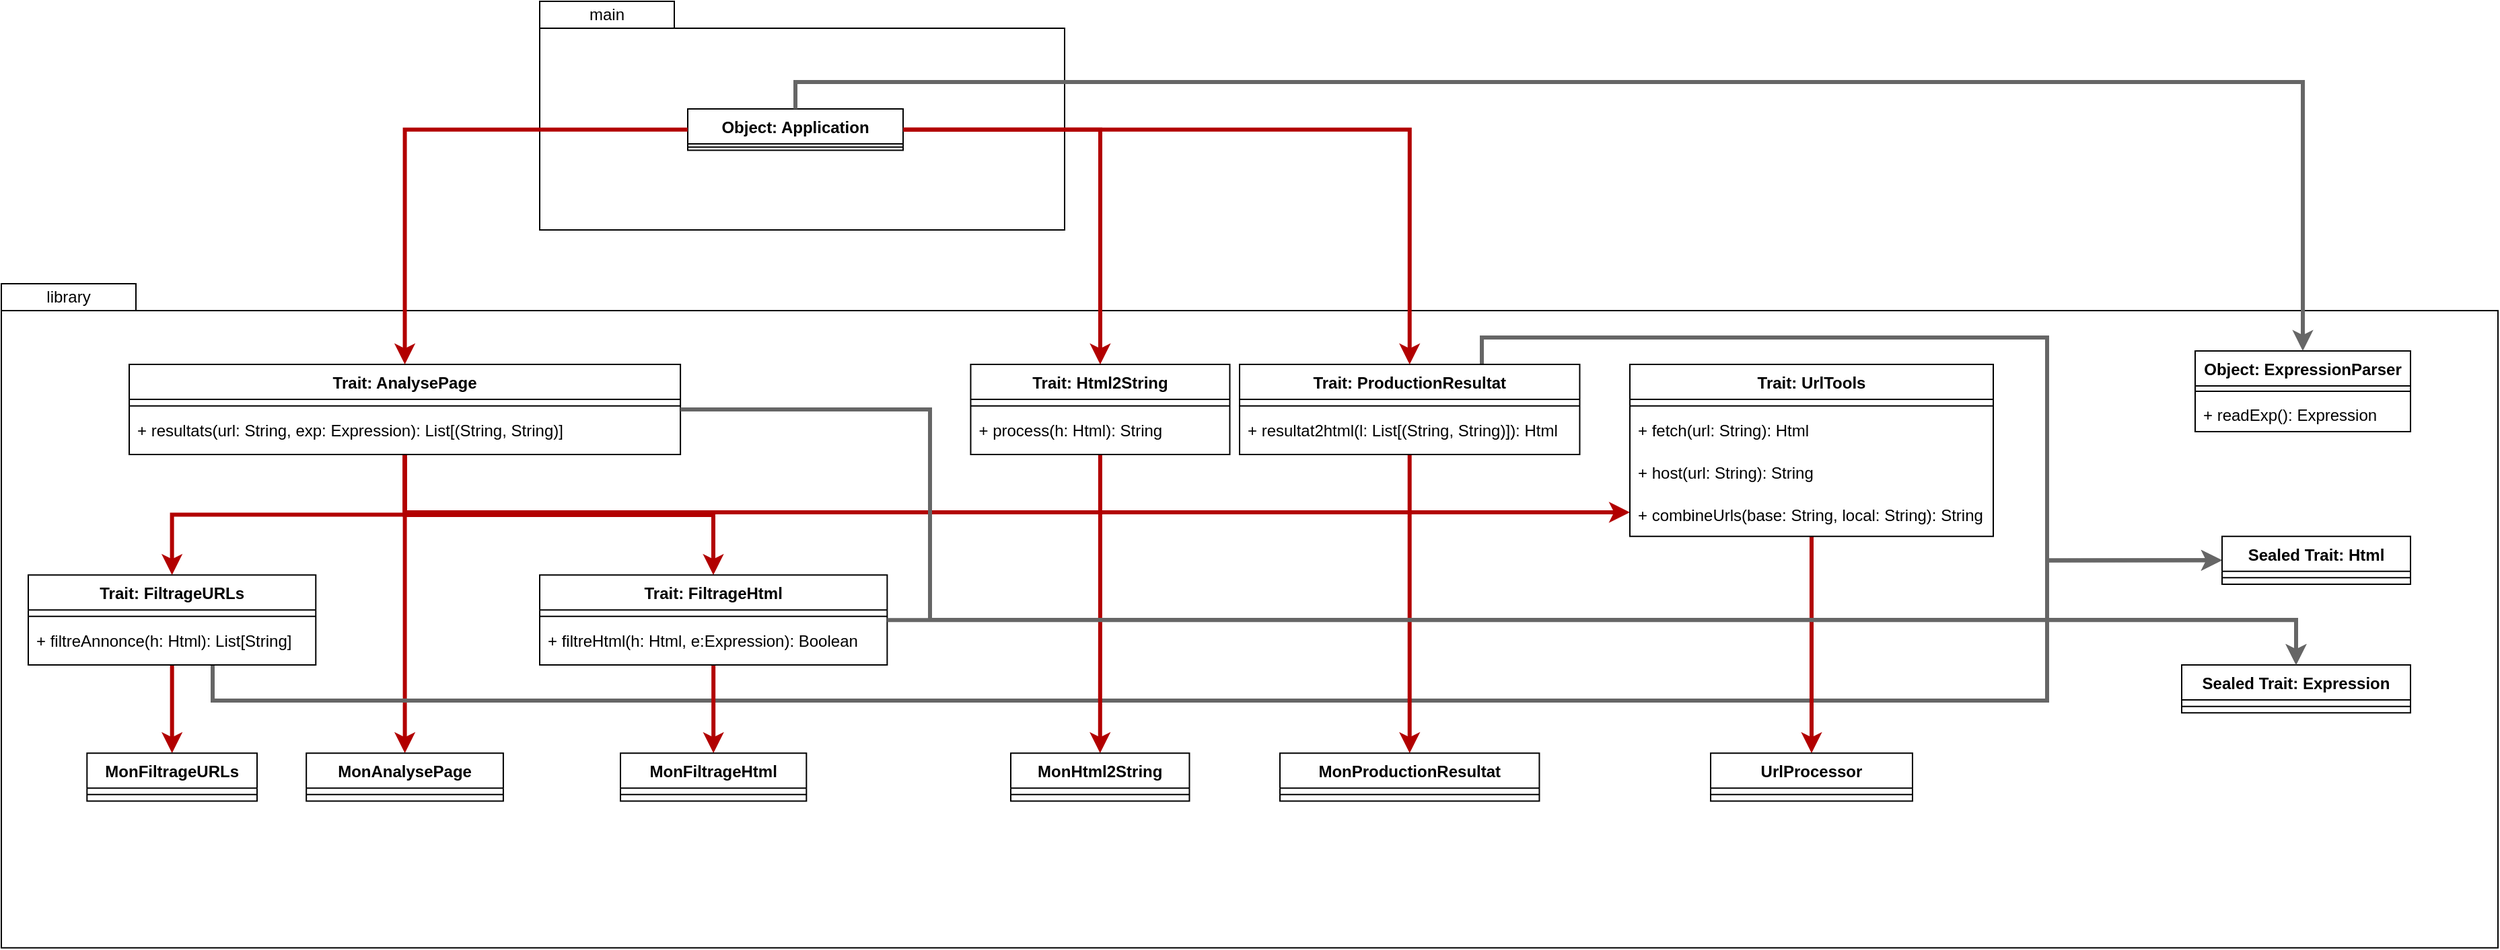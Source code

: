 <mxfile version="14.2.9" type="device"><diagram id="sOLPWR3WhxsB5-aRd6NX" name="Page-1"><mxGraphModel dx="2426" dy="1254" grid="1" gridSize="10" guides="1" tooltips="1" connect="1" arrows="1" fold="1" page="1" pageScale="1" pageWidth="827" pageHeight="1169" math="0" shadow="0"><root><mxCell id="0"/><mxCell id="1" parent="0"/><mxCell id="TwB31-S77OaOkuajXOIZ-31" value="" style="group;rounded=0;aspect=fixed;direction=west;" parent="1" vertex="1" connectable="0"><mxGeometry x="820.0" y="210" width="1855" height="493.88" as="geometry"/></mxCell><mxCell id="TwB31-S77OaOkuajXOIZ-29" value="" style="shape=folder;fontStyle=1;spacingTop=10;tabWidth=100;tabHeight=20;tabPosition=left;html=1;" parent="TwB31-S77OaOkuajXOIZ-31" vertex="1"><mxGeometry width="1855.0" height="493.88" as="geometry"/></mxCell><mxCell id="TwB31-S77OaOkuajXOIZ-30" value="library" style="text;html=1;strokeColor=none;fillColor=none;align=center;verticalAlign=middle;whiteSpace=wrap;rounded=0;" parent="TwB31-S77OaOkuajXOIZ-31" vertex="1"><mxGeometry width="100" height="20" as="geometry"/></mxCell><mxCell id="TwB31-S77OaOkuajXOIZ-41" style="edgeStyle=orthogonalEdgeStyle;rounded=0;orthogonalLoop=1;jettySize=auto;html=1;strokeWidth=3;fillColor=#e51400;strokeColor=#B20000;" parent="TwB31-S77OaOkuajXOIZ-31" source="TwB31-S77OaOkuajXOIZ-3" target="TwB31-S77OaOkuajXOIZ-15" edge="1"><mxGeometry relative="1" as="geometry"/></mxCell><mxCell id="TwB31-S77OaOkuajXOIZ-42" style="edgeStyle=orthogonalEdgeStyle;rounded=0;orthogonalLoop=1;jettySize=auto;html=1;strokeWidth=3;fillColor=#e51400;strokeColor=#B20000;" parent="TwB31-S77OaOkuajXOIZ-31" source="TwB31-S77OaOkuajXOIZ-3" target="TwB31-S77OaOkuajXOIZ-18" edge="1"><mxGeometry relative="1" as="geometry"><Array as="points"><mxPoint x="300" y="172"/><mxPoint x="529" y="172"/></Array></mxGeometry></mxCell><mxCell id="TwB31-S77OaOkuajXOIZ-124" style="edgeStyle=orthogonalEdgeStyle;rounded=0;orthogonalLoop=1;jettySize=auto;html=1;strokeWidth=3;fillColor=#e51400;strokeColor=#B20000;" parent="TwB31-S77OaOkuajXOIZ-31" source="TwB31-S77OaOkuajXOIZ-3" target="TwB31-S77OaOkuajXOIZ-111" edge="1"><mxGeometry relative="1" as="geometry"><Array as="points"><mxPoint x="300" y="170"/></Array></mxGeometry></mxCell><mxCell id="AXchw6lDOXlkkCk6i7Yn-55" style="edgeStyle=orthogonalEdgeStyle;rounded=0;orthogonalLoop=1;jettySize=auto;html=1;entryX=0.5;entryY=0;entryDx=0;entryDy=0;strokeWidth=3;fillColor=#e51400;strokeColor=#B20000;" edge="1" parent="TwB31-S77OaOkuajXOIZ-31" source="TwB31-S77OaOkuajXOIZ-3" target="AXchw6lDOXlkkCk6i7Yn-53"><mxGeometry relative="1" as="geometry"><Array as="points"><mxPoint x="300" y="349"/></Array></mxGeometry></mxCell><mxCell id="TwB31-S77OaOkuajXOIZ-3" value="Trait: AnalysePage" style="swimlane;fontStyle=1;align=center;verticalAlign=top;childLayout=stackLayout;horizontal=1;startSize=26;horizontalStack=0;resizeParent=1;resizeParentMax=0;resizeLast=0;collapsible=1;marginBottom=0;" parent="TwB31-S77OaOkuajXOIZ-31" vertex="1"><mxGeometry x="95.0" y="59.995" width="409.545" height="66.956" as="geometry"/></mxCell><mxCell id="TwB31-S77OaOkuajXOIZ-5" value="" style="line;strokeWidth=1;fillColor=none;align=left;verticalAlign=middle;spacingTop=-1;spacingLeft=3;spacingRight=3;rotatable=0;labelPosition=right;points=[];portConstraint=eastwest;" parent="TwB31-S77OaOkuajXOIZ-3" vertex="1"><mxGeometry y="26" width="409.545" height="9.637" as="geometry"/></mxCell><mxCell id="TwB31-S77OaOkuajXOIZ-6" value="+ resultats(url: String, exp: Expression): List[(String, String)]" style="text;strokeColor=none;fillColor=none;align=left;verticalAlign=top;spacingLeft=4;spacingRight=4;overflow=hidden;rotatable=0;points=[[0,0.5],[1,0.5]];portConstraint=eastwest;" parent="TwB31-S77OaOkuajXOIZ-3" vertex="1"><mxGeometry y="35.637" width="409.545" height="31.319" as="geometry"/></mxCell><mxCell id="TwB31-S77OaOkuajXOIZ-47" style="edgeStyle=orthogonalEdgeStyle;rounded=0;orthogonalLoop=1;jettySize=auto;html=1;entryX=0.5;entryY=0;entryDx=0;entryDy=0;strokeWidth=3;fillColor=#e51400;strokeColor=#B20000;" parent="TwB31-S77OaOkuajXOIZ-31" source="TwB31-S77OaOkuajXOIZ-15" target="TwB31-S77OaOkuajXOIZ-43" edge="1"><mxGeometry relative="1" as="geometry"/></mxCell><mxCell id="TwB31-S77OaOkuajXOIZ-121" style="edgeStyle=orthogonalEdgeStyle;rounded=0;orthogonalLoop=1;jettySize=auto;html=1;entryX=0;entryY=0.5;entryDx=0;entryDy=0;strokeWidth=3;fillColor=#f5f5f5;strokeColor=#666666;" parent="TwB31-S77OaOkuajXOIZ-31" source="TwB31-S77OaOkuajXOIZ-15" target="TwB31-S77OaOkuajXOIZ-109" edge="1"><mxGeometry relative="1" as="geometry"><Array as="points"><mxPoint x="157" y="310"/><mxPoint x="1520" y="310"/><mxPoint x="1520" y="206"/></Array></mxGeometry></mxCell><mxCell id="TwB31-S77OaOkuajXOIZ-15" value="Trait: FiltrageURLs" style="swimlane;fontStyle=1;align=center;verticalAlign=top;childLayout=stackLayout;horizontal=1;startSize=26;horizontalStack=0;resizeParent=1;resizeParentMax=0;resizeLast=0;collapsible=1;marginBottom=0;" parent="TwB31-S77OaOkuajXOIZ-31" vertex="1"><mxGeometry x="20" y="216.59" width="213.64" height="66.956" as="geometry"/></mxCell><mxCell id="TwB31-S77OaOkuajXOIZ-16" value="" style="line;strokeWidth=1;fillColor=none;align=left;verticalAlign=middle;spacingTop=-1;spacingLeft=3;spacingRight=3;rotatable=0;labelPosition=right;points=[];portConstraint=eastwest;" parent="TwB31-S77OaOkuajXOIZ-15" vertex="1"><mxGeometry y="26" width="213.64" height="9.637" as="geometry"/></mxCell><mxCell id="TwB31-S77OaOkuajXOIZ-17" value="+ filtreAnnonce(h: Html): List[String]" style="text;strokeColor=none;fillColor=none;align=left;verticalAlign=top;spacingLeft=4;spacingRight=4;overflow=hidden;rotatable=0;points=[[0,0.5],[1,0.5]];portConstraint=eastwest;" parent="TwB31-S77OaOkuajXOIZ-15" vertex="1"><mxGeometry y="35.637" width="213.64" height="31.319" as="geometry"/></mxCell><mxCell id="TwB31-S77OaOkuajXOIZ-50" style="edgeStyle=orthogonalEdgeStyle;rounded=0;orthogonalLoop=1;jettySize=auto;html=1;entryX=0.5;entryY=0;entryDx=0;entryDy=0;strokeWidth=3;fillColor=#e51400;strokeColor=#B20000;" parent="TwB31-S77OaOkuajXOIZ-31" source="TwB31-S77OaOkuajXOIZ-18" target="TwB31-S77OaOkuajXOIZ-48" edge="1"><mxGeometry relative="1" as="geometry"/></mxCell><mxCell id="TwB31-S77OaOkuajXOIZ-18" value="Trait: FiltrageHtml" style="swimlane;fontStyle=1;align=center;verticalAlign=top;childLayout=stackLayout;horizontal=1;startSize=26;horizontalStack=0;resizeParent=1;resizeParentMax=0;resizeLast=0;collapsible=1;marginBottom=0;" parent="TwB31-S77OaOkuajXOIZ-31" vertex="1"><mxGeometry x="400" y="216.59" width="258.18" height="66.956" as="geometry"/></mxCell><mxCell id="TwB31-S77OaOkuajXOIZ-19" value="" style="line;strokeWidth=1;fillColor=none;align=left;verticalAlign=middle;spacingTop=-1;spacingLeft=3;spacingRight=3;rotatable=0;labelPosition=right;points=[];portConstraint=eastwest;" parent="TwB31-S77OaOkuajXOIZ-18" vertex="1"><mxGeometry y="26" width="258.18" height="9.637" as="geometry"/></mxCell><mxCell id="TwB31-S77OaOkuajXOIZ-20" value="+ filtreHtml(h: Html, e:Expression): Boolean" style="text;strokeColor=none;fillColor=none;align=left;verticalAlign=top;spacingLeft=4;spacingRight=4;overflow=hidden;rotatable=0;points=[[0,0.5],[1,0.5]];portConstraint=eastwest;" parent="TwB31-S77OaOkuajXOIZ-18" vertex="1"><mxGeometry y="35.637" width="258.18" height="31.319" as="geometry"/></mxCell><mxCell id="TwB31-S77OaOkuajXOIZ-55" style="edgeStyle=orthogonalEdgeStyle;rounded=0;orthogonalLoop=1;jettySize=auto;html=1;entryX=0.5;entryY=0;entryDx=0;entryDy=0;strokeWidth=3;fillColor=#e51400;strokeColor=#B20000;" parent="TwB31-S77OaOkuajXOIZ-31" source="TwB31-S77OaOkuajXOIZ-21" target="TwB31-S77OaOkuajXOIZ-51" edge="1"><mxGeometry relative="1" as="geometry"/></mxCell><mxCell id="TwB31-S77OaOkuajXOIZ-21" value="Trait: Html2String" style="swimlane;fontStyle=1;align=center;verticalAlign=top;childLayout=stackLayout;horizontal=1;startSize=26;horizontalStack=0;resizeParent=1;resizeParentMax=0;resizeLast=0;collapsible=1;marginBottom=0;" parent="TwB31-S77OaOkuajXOIZ-31" vertex="1"><mxGeometry x="720.23" y="60" width="192.5" height="66.956" as="geometry"/></mxCell><mxCell id="TwB31-S77OaOkuajXOIZ-22" value="" style="line;strokeWidth=1;fillColor=none;align=left;verticalAlign=middle;spacingTop=-1;spacingLeft=3;spacingRight=3;rotatable=0;labelPosition=right;points=[];portConstraint=eastwest;" parent="TwB31-S77OaOkuajXOIZ-21" vertex="1"><mxGeometry y="26" width="192.5" height="9.637" as="geometry"/></mxCell><mxCell id="TwB31-S77OaOkuajXOIZ-23" value="+ process(h: Html): String" style="text;strokeColor=none;fillColor=none;align=left;verticalAlign=top;spacingLeft=4;spacingRight=4;overflow=hidden;rotatable=0;points=[[0,0.5],[1,0.5]];portConstraint=eastwest;" parent="TwB31-S77OaOkuajXOIZ-21" vertex="1"><mxGeometry y="35.637" width="192.5" height="31.319" as="geometry"/></mxCell><mxCell id="TwB31-S77OaOkuajXOIZ-56" style="edgeStyle=orthogonalEdgeStyle;rounded=0;orthogonalLoop=1;jettySize=auto;html=1;entryX=0.5;entryY=0;entryDx=0;entryDy=0;strokeWidth=3;fillColor=#e51400;strokeColor=#B20000;" parent="TwB31-S77OaOkuajXOIZ-31" source="TwB31-S77OaOkuajXOIZ-24" target="TwB31-S77OaOkuajXOIZ-53" edge="1"><mxGeometry relative="1" as="geometry"/></mxCell><mxCell id="TwB31-S77OaOkuajXOIZ-119" style="edgeStyle=orthogonalEdgeStyle;rounded=0;orthogonalLoop=1;jettySize=auto;html=1;entryX=0;entryY=0.5;entryDx=0;entryDy=0;strokeWidth=3;fillColor=#f5f5f5;strokeColor=#666666;" parent="TwB31-S77OaOkuajXOIZ-31" source="TwB31-S77OaOkuajXOIZ-24" target="TwB31-S77OaOkuajXOIZ-109" edge="1"><mxGeometry relative="1" as="geometry"><Array as="points"><mxPoint x="1100" y="40"/><mxPoint x="1520" y="40"/><mxPoint x="1520" y="206"/></Array></mxGeometry></mxCell><mxCell id="TwB31-S77OaOkuajXOIZ-24" value="Trait: ProductionResultat" style="swimlane;fontStyle=1;align=center;verticalAlign=top;childLayout=stackLayout;horizontal=1;startSize=26;horizontalStack=0;resizeParent=1;resizeParentMax=0;resizeLast=0;collapsible=1;marginBottom=0;" parent="TwB31-S77OaOkuajXOIZ-31" vertex="1"><mxGeometry x="920" y="60" width="252.73" height="66.956" as="geometry"/></mxCell><mxCell id="TwB31-S77OaOkuajXOIZ-25" value="" style="line;strokeWidth=1;fillColor=none;align=left;verticalAlign=middle;spacingTop=-1;spacingLeft=3;spacingRight=3;rotatable=0;labelPosition=right;points=[];portConstraint=eastwest;" parent="TwB31-S77OaOkuajXOIZ-24" vertex="1"><mxGeometry y="26" width="252.73" height="9.637" as="geometry"/></mxCell><mxCell id="TwB31-S77OaOkuajXOIZ-26" value="+ resultat2html(l: List[(String, String)]): Html" style="text;strokeColor=none;fillColor=none;align=left;verticalAlign=top;spacingLeft=4;spacingRight=4;overflow=hidden;rotatable=0;points=[[0,0.5],[1,0.5]];portConstraint=eastwest;" parent="TwB31-S77OaOkuajXOIZ-24" vertex="1"><mxGeometry y="35.637" width="252.73" height="31.319" as="geometry"/></mxCell><mxCell id="TwB31-S77OaOkuajXOIZ-43" value="MonFiltrageURLs" style="swimlane;fontStyle=1;align=center;verticalAlign=top;childLayout=stackLayout;horizontal=1;startSize=26;horizontalStack=0;resizeParent=1;resizeParentMax=0;resizeLast=0;collapsible=1;marginBottom=0;" parent="TwB31-S77OaOkuajXOIZ-31" vertex="1"><mxGeometry x="63.65" y="349.1" width="126.35" height="35.637" as="geometry"/></mxCell><mxCell id="TwB31-S77OaOkuajXOIZ-45" value="" style="line;strokeWidth=1;fillColor=none;align=left;verticalAlign=middle;spacingTop=-1;spacingLeft=3;spacingRight=3;rotatable=0;labelPosition=right;points=[];portConstraint=eastwest;" parent="TwB31-S77OaOkuajXOIZ-43" vertex="1"><mxGeometry y="26" width="126.35" height="9.637" as="geometry"/></mxCell><mxCell id="TwB31-S77OaOkuajXOIZ-48" value="MonFiltrageHtml" style="swimlane;fontStyle=1;align=center;verticalAlign=top;childLayout=stackLayout;horizontal=1;startSize=26;horizontalStack=0;resizeParent=1;resizeParentMax=0;resizeLast=0;collapsible=1;marginBottom=0;" parent="TwB31-S77OaOkuajXOIZ-31" vertex="1"><mxGeometry x="460" y="349.1" width="138.17" height="35.637" as="geometry"/></mxCell><mxCell id="TwB31-S77OaOkuajXOIZ-49" value="" style="line;strokeWidth=1;fillColor=none;align=left;verticalAlign=middle;spacingTop=-1;spacingLeft=3;spacingRight=3;rotatable=0;labelPosition=right;points=[];portConstraint=eastwest;" parent="TwB31-S77OaOkuajXOIZ-48" vertex="1"><mxGeometry y="26" width="138.17" height="9.637" as="geometry"/></mxCell><mxCell id="TwB31-S77OaOkuajXOIZ-51" value="MonHtml2String" style="swimlane;fontStyle=1;align=center;verticalAlign=top;childLayout=stackLayout;horizontal=1;startSize=26;horizontalStack=0;resizeParent=1;resizeParentMax=0;resizeLast=0;collapsible=1;marginBottom=0;" parent="TwB31-S77OaOkuajXOIZ-31" vertex="1"><mxGeometry x="750" y="349.1" width="132.73" height="35.637" as="geometry"/></mxCell><mxCell id="TwB31-S77OaOkuajXOIZ-52" value="" style="line;strokeWidth=1;fillColor=none;align=left;verticalAlign=middle;spacingTop=-1;spacingLeft=3;spacingRight=3;rotatable=0;labelPosition=right;points=[];portConstraint=eastwest;" parent="TwB31-S77OaOkuajXOIZ-51" vertex="1"><mxGeometry y="26" width="132.73" height="9.637" as="geometry"/></mxCell><mxCell id="TwB31-S77OaOkuajXOIZ-53" value="MonProductionResultat" style="swimlane;fontStyle=1;align=center;verticalAlign=top;childLayout=stackLayout;horizontal=1;startSize=26;horizontalStack=0;resizeParent=1;resizeParentMax=0;resizeLast=0;collapsible=1;marginBottom=0;" parent="TwB31-S77OaOkuajXOIZ-31" vertex="1"><mxGeometry x="950.002" y="349.096" width="192.727" height="35.637" as="geometry"/></mxCell><mxCell id="TwB31-S77OaOkuajXOIZ-54" value="" style="line;strokeWidth=1;fillColor=none;align=left;verticalAlign=middle;spacingTop=-1;spacingLeft=3;spacingRight=3;rotatable=0;labelPosition=right;points=[];portConstraint=eastwest;" parent="TwB31-S77OaOkuajXOIZ-53" vertex="1"><mxGeometry y="26" width="192.727" height="9.637" as="geometry"/></mxCell><mxCell id="TwB31-S77OaOkuajXOIZ-58" value="Sealed Trait: Expression" style="swimlane;fontStyle=1;align=center;verticalAlign=top;childLayout=stackLayout;horizontal=1;startSize=26;horizontalStack=0;resizeParent=1;resizeParentMax=0;resizeLast=0;collapsible=1;marginBottom=0;" parent="TwB31-S77OaOkuajXOIZ-31" vertex="1"><mxGeometry x="1620" y="283.55" width="170" height="35.61" as="geometry"/></mxCell><mxCell id="TwB31-S77OaOkuajXOIZ-59" value="" style="line;strokeWidth=1;fillColor=none;align=left;verticalAlign=middle;spacingTop=-1;spacingLeft=3;spacingRight=3;rotatable=0;labelPosition=right;points=[];portConstraint=eastwest;" parent="TwB31-S77OaOkuajXOIZ-58" vertex="1"><mxGeometry y="26" width="170" height="9.61" as="geometry"/></mxCell><mxCell id="TwB31-S77OaOkuajXOIZ-68" value="Object: ExpressionParser" style="swimlane;fontStyle=1;align=center;verticalAlign=top;childLayout=stackLayout;horizontal=1;startSize=26;horizontalStack=0;resizeParent=1;resizeParentMax=0;resizeLast=0;collapsible=1;marginBottom=0;rounded=0;" parent="TwB31-S77OaOkuajXOIZ-31" vertex="1"><mxGeometry x="1630" y="50" width="160" height="60" as="geometry"/></mxCell><mxCell id="TwB31-S77OaOkuajXOIZ-70" value="" style="line;strokeWidth=1;fillColor=none;align=left;verticalAlign=middle;spacingTop=-1;spacingLeft=3;spacingRight=3;rotatable=0;labelPosition=right;points=[];portConstraint=eastwest;" parent="TwB31-S77OaOkuajXOIZ-68" vertex="1"><mxGeometry y="26" width="160" height="8" as="geometry"/></mxCell><mxCell id="TwB31-S77OaOkuajXOIZ-71" value="+ readExp(): Expression" style="text;strokeColor=none;fillColor=none;align=left;verticalAlign=top;spacingLeft=4;spacingRight=4;overflow=hidden;rotatable=0;points=[[0,0.5],[1,0.5]];portConstraint=eastwest;" parent="TwB31-S77OaOkuajXOIZ-68" vertex="1"><mxGeometry y="34" width="160" height="26" as="geometry"/></mxCell><mxCell id="TwB31-S77OaOkuajXOIZ-109" value="Sealed Trait: Html" style="swimlane;fontStyle=1;align=center;verticalAlign=top;childLayout=stackLayout;horizontal=1;startSize=26;horizontalStack=0;resizeParent=1;resizeParentMax=0;resizeLast=0;collapsible=1;marginBottom=0;" parent="TwB31-S77OaOkuajXOIZ-31" vertex="1"><mxGeometry x="1650" y="187.87" width="140" height="35.61" as="geometry"/></mxCell><mxCell id="TwB31-S77OaOkuajXOIZ-110" value="" style="line;strokeWidth=1;fillColor=none;align=left;verticalAlign=middle;spacingTop=-1;spacingLeft=3;spacingRight=3;rotatable=0;labelPosition=right;points=[];portConstraint=eastwest;" parent="TwB31-S77OaOkuajXOIZ-109" vertex="1"><mxGeometry y="26" width="140" height="9.61" as="geometry"/></mxCell><mxCell id="TwB31-S77OaOkuajXOIZ-118" style="edgeStyle=orthogonalEdgeStyle;rounded=0;orthogonalLoop=1;jettySize=auto;html=1;entryX=0.5;entryY=0;entryDx=0;entryDy=0;strokeWidth=3;fillColor=#e51400;strokeColor=#B20000;" parent="TwB31-S77OaOkuajXOIZ-31" source="TwB31-S77OaOkuajXOIZ-111" target="TwB31-S77OaOkuajXOIZ-116" edge="1"><mxGeometry relative="1" as="geometry"/></mxCell><mxCell id="TwB31-S77OaOkuajXOIZ-111" value="Trait: UrlTools" style="swimlane;fontStyle=1;align=center;verticalAlign=top;childLayout=stackLayout;horizontal=1;startSize=26;horizontalStack=0;resizeParent=1;resizeParentMax=0;resizeLast=0;collapsible=1;marginBottom=0;" parent="TwB31-S77OaOkuajXOIZ-31" vertex="1"><mxGeometry x="1210" y="60" width="270" height="127.865" as="geometry"/></mxCell><mxCell id="TwB31-S77OaOkuajXOIZ-112" value="" style="line;strokeWidth=1;fillColor=none;align=left;verticalAlign=middle;spacingTop=-1;spacingLeft=3;spacingRight=3;rotatable=0;labelPosition=right;points=[];portConstraint=eastwest;" parent="TwB31-S77OaOkuajXOIZ-111" vertex="1"><mxGeometry y="26" width="270" height="9.637" as="geometry"/></mxCell><mxCell id="TwB31-S77OaOkuajXOIZ-113" value="+ fetch(url: String): Html" style="text;strokeColor=none;fillColor=none;align=left;verticalAlign=top;spacingLeft=4;spacingRight=4;overflow=hidden;rotatable=0;points=[[0,0.5],[1,0.5]];portConstraint=eastwest;" parent="TwB31-S77OaOkuajXOIZ-111" vertex="1"><mxGeometry y="35.637" width="270" height="31.319" as="geometry"/></mxCell><mxCell id="TwB31-S77OaOkuajXOIZ-114" value="+ host(url: String): String" style="text;strokeColor=none;fillColor=none;align=left;verticalAlign=top;spacingLeft=4;spacingRight=4;overflow=hidden;rotatable=0;points=[[0,0.5],[1,0.5]];portConstraint=eastwest;" parent="TwB31-S77OaOkuajXOIZ-111" vertex="1"><mxGeometry y="66.956" width="270" height="31.319" as="geometry"/></mxCell><mxCell id="TwB31-S77OaOkuajXOIZ-115" value="+ combineUrls(base: String, local: String): String" style="text;strokeColor=none;fillColor=none;align=left;verticalAlign=top;spacingLeft=4;spacingRight=4;overflow=hidden;rotatable=0;points=[[0,0.5],[1,0.5]];portConstraint=eastwest;" parent="TwB31-S77OaOkuajXOIZ-111" vertex="1"><mxGeometry y="98.275" width="270" height="29.59" as="geometry"/></mxCell><mxCell id="TwB31-S77OaOkuajXOIZ-116" value="UrlProcessor" style="swimlane;fontStyle=1;align=center;verticalAlign=top;childLayout=stackLayout;horizontal=1;startSize=26;horizontalStack=0;resizeParent=1;resizeParentMax=0;resizeLast=0;collapsible=1;marginBottom=0;" parent="TwB31-S77OaOkuajXOIZ-31" vertex="1"><mxGeometry x="1270" y="349.1" width="149.99" height="35.637" as="geometry"/></mxCell><mxCell id="TwB31-S77OaOkuajXOIZ-117" value="" style="line;strokeWidth=1;fillColor=none;align=left;verticalAlign=middle;spacingTop=-1;spacingLeft=3;spacingRight=3;rotatable=0;labelPosition=right;points=[];portConstraint=eastwest;" parent="TwB31-S77OaOkuajXOIZ-116" vertex="1"><mxGeometry y="26" width="149.99" height="9.637" as="geometry"/></mxCell><mxCell id="TwB31-S77OaOkuajXOIZ-122" style="edgeStyle=orthogonalEdgeStyle;rounded=0;orthogonalLoop=1;jettySize=auto;html=1;strokeWidth=3;entryX=0.5;entryY=0;entryDx=0;entryDy=0;fillColor=#f5f5f5;strokeColor=#666666;" parent="TwB31-S77OaOkuajXOIZ-31" source="TwB31-S77OaOkuajXOIZ-3" target="TwB31-S77OaOkuajXOIZ-58" edge="1"><mxGeometry relative="1" as="geometry"><mxPoint x="1750" y="210" as="targetPoint"/><Array as="points"><mxPoint x="690" y="94"/><mxPoint x="690" y="250"/><mxPoint x="1705" y="250"/></Array></mxGeometry></mxCell><mxCell id="TwB31-S77OaOkuajXOIZ-120" style="edgeStyle=orthogonalEdgeStyle;rounded=0;orthogonalLoop=1;jettySize=auto;html=1;strokeWidth=3;entryX=0.5;entryY=0;entryDx=0;entryDy=0;fillColor=#f5f5f5;strokeColor=#666666;" parent="TwB31-S77OaOkuajXOIZ-31" source="TwB31-S77OaOkuajXOIZ-18" target="TwB31-S77OaOkuajXOIZ-58" edge="1"><mxGeometry relative="1" as="geometry"><mxPoint x="1750" y="210" as="targetPoint"/></mxGeometry></mxCell><mxCell id="AXchw6lDOXlkkCk6i7Yn-53" value="MonAnalysePage" style="swimlane;fontStyle=1;align=center;verticalAlign=top;childLayout=stackLayout;horizontal=1;startSize=26;horizontalStack=0;resizeParent=1;resizeParentMax=0;resizeLast=0;collapsible=1;marginBottom=0;" vertex="1" parent="TwB31-S77OaOkuajXOIZ-31"><mxGeometry x="226.59" y="349.1" width="146.36" height="35.637" as="geometry"/></mxCell><mxCell id="AXchw6lDOXlkkCk6i7Yn-54" value="" style="line;strokeWidth=1;fillColor=none;align=left;verticalAlign=middle;spacingTop=-1;spacingLeft=3;spacingRight=3;rotatable=0;labelPosition=right;points=[];portConstraint=eastwest;" vertex="1" parent="AXchw6lDOXlkkCk6i7Yn-53"><mxGeometry y="26" width="146.36" height="9.637" as="geometry"/></mxCell><mxCell id="TwB31-S77OaOkuajXOIZ-33" value="" style="group" parent="1" vertex="1" connectable="0"><mxGeometry x="1220" width="390" height="170" as="geometry"/></mxCell><mxCell id="TwB31-S77OaOkuajXOIZ-34" value="" style="shape=folder;fontStyle=1;spacingTop=10;tabWidth=100;tabHeight=20;tabPosition=left;html=1;" parent="TwB31-S77OaOkuajXOIZ-33" vertex="1"><mxGeometry width="390" height="170" as="geometry"/></mxCell><mxCell id="TwB31-S77OaOkuajXOIZ-35" value="main" style="text;html=1;strokeColor=none;fillColor=none;align=center;verticalAlign=middle;whiteSpace=wrap;rounded=0;" parent="TwB31-S77OaOkuajXOIZ-33" vertex="1"><mxGeometry width="100" height="20" as="geometry"/></mxCell><mxCell id="TwB31-S77OaOkuajXOIZ-11" value="Object: Application" style="swimlane;fontStyle=1;align=center;verticalAlign=top;childLayout=stackLayout;horizontal=1;startSize=26;horizontalStack=0;resizeParent=1;resizeParentMax=0;resizeLast=0;collapsible=1;marginBottom=0;" parent="TwB31-S77OaOkuajXOIZ-33" vertex="1"><mxGeometry x="110" y="80.003" width="160" height="30.69" as="geometry"/></mxCell><mxCell id="TwB31-S77OaOkuajXOIZ-13" value="" style="line;strokeWidth=1;fillColor=none;align=left;verticalAlign=middle;spacingTop=-1;spacingLeft=3;spacingRight=3;rotatable=0;labelPosition=right;points=[];portConstraint=eastwest;" parent="TwB31-S77OaOkuajXOIZ-11" vertex="1"><mxGeometry y="26" width="160" height="4.69" as="geometry"/></mxCell><mxCell id="TwB31-S77OaOkuajXOIZ-37" style="edgeStyle=orthogonalEdgeStyle;rounded=0;orthogonalLoop=1;jettySize=auto;html=1;entryX=0.5;entryY=0;entryDx=0;entryDy=0;fillColor=#e51400;strokeColor=#B20000;strokeWidth=3;" parent="1" source="TwB31-S77OaOkuajXOIZ-11" target="TwB31-S77OaOkuajXOIZ-3" edge="1"><mxGeometry relative="1" as="geometry"/></mxCell><mxCell id="TwB31-S77OaOkuajXOIZ-39" style="edgeStyle=orthogonalEdgeStyle;rounded=0;orthogonalLoop=1;jettySize=auto;html=1;entryX=0.5;entryY=0;entryDx=0;entryDy=0;strokeWidth=3;fillColor=#e51400;strokeColor=#B20000;" parent="1" source="TwB31-S77OaOkuajXOIZ-11" target="TwB31-S77OaOkuajXOIZ-21" edge="1"><mxGeometry relative="1" as="geometry"/></mxCell><mxCell id="TwB31-S77OaOkuajXOIZ-40" style="edgeStyle=orthogonalEdgeStyle;rounded=0;orthogonalLoop=1;jettySize=auto;html=1;entryX=0.5;entryY=0;entryDx=0;entryDy=0;strokeWidth=3;fillColor=#e51400;strokeColor=#B20000;" parent="1" source="TwB31-S77OaOkuajXOIZ-11" target="TwB31-S77OaOkuajXOIZ-24" edge="1"><mxGeometry relative="1" as="geometry"/></mxCell><mxCell id="TwB31-S77OaOkuajXOIZ-123" style="edgeStyle=orthogonalEdgeStyle;rounded=0;orthogonalLoop=1;jettySize=auto;html=1;entryX=0.5;entryY=0;entryDx=0;entryDy=0;strokeWidth=3;fillColor=#f5f5f5;strokeColor=#666666;" parent="1" source="TwB31-S77OaOkuajXOIZ-11" target="TwB31-S77OaOkuajXOIZ-68" edge="1"><mxGeometry relative="1" as="geometry"><Array as="points"><mxPoint x="1410" y="60"/><mxPoint x="2530" y="60"/></Array></mxGeometry></mxCell></root></mxGraphModel></diagram></mxfile>